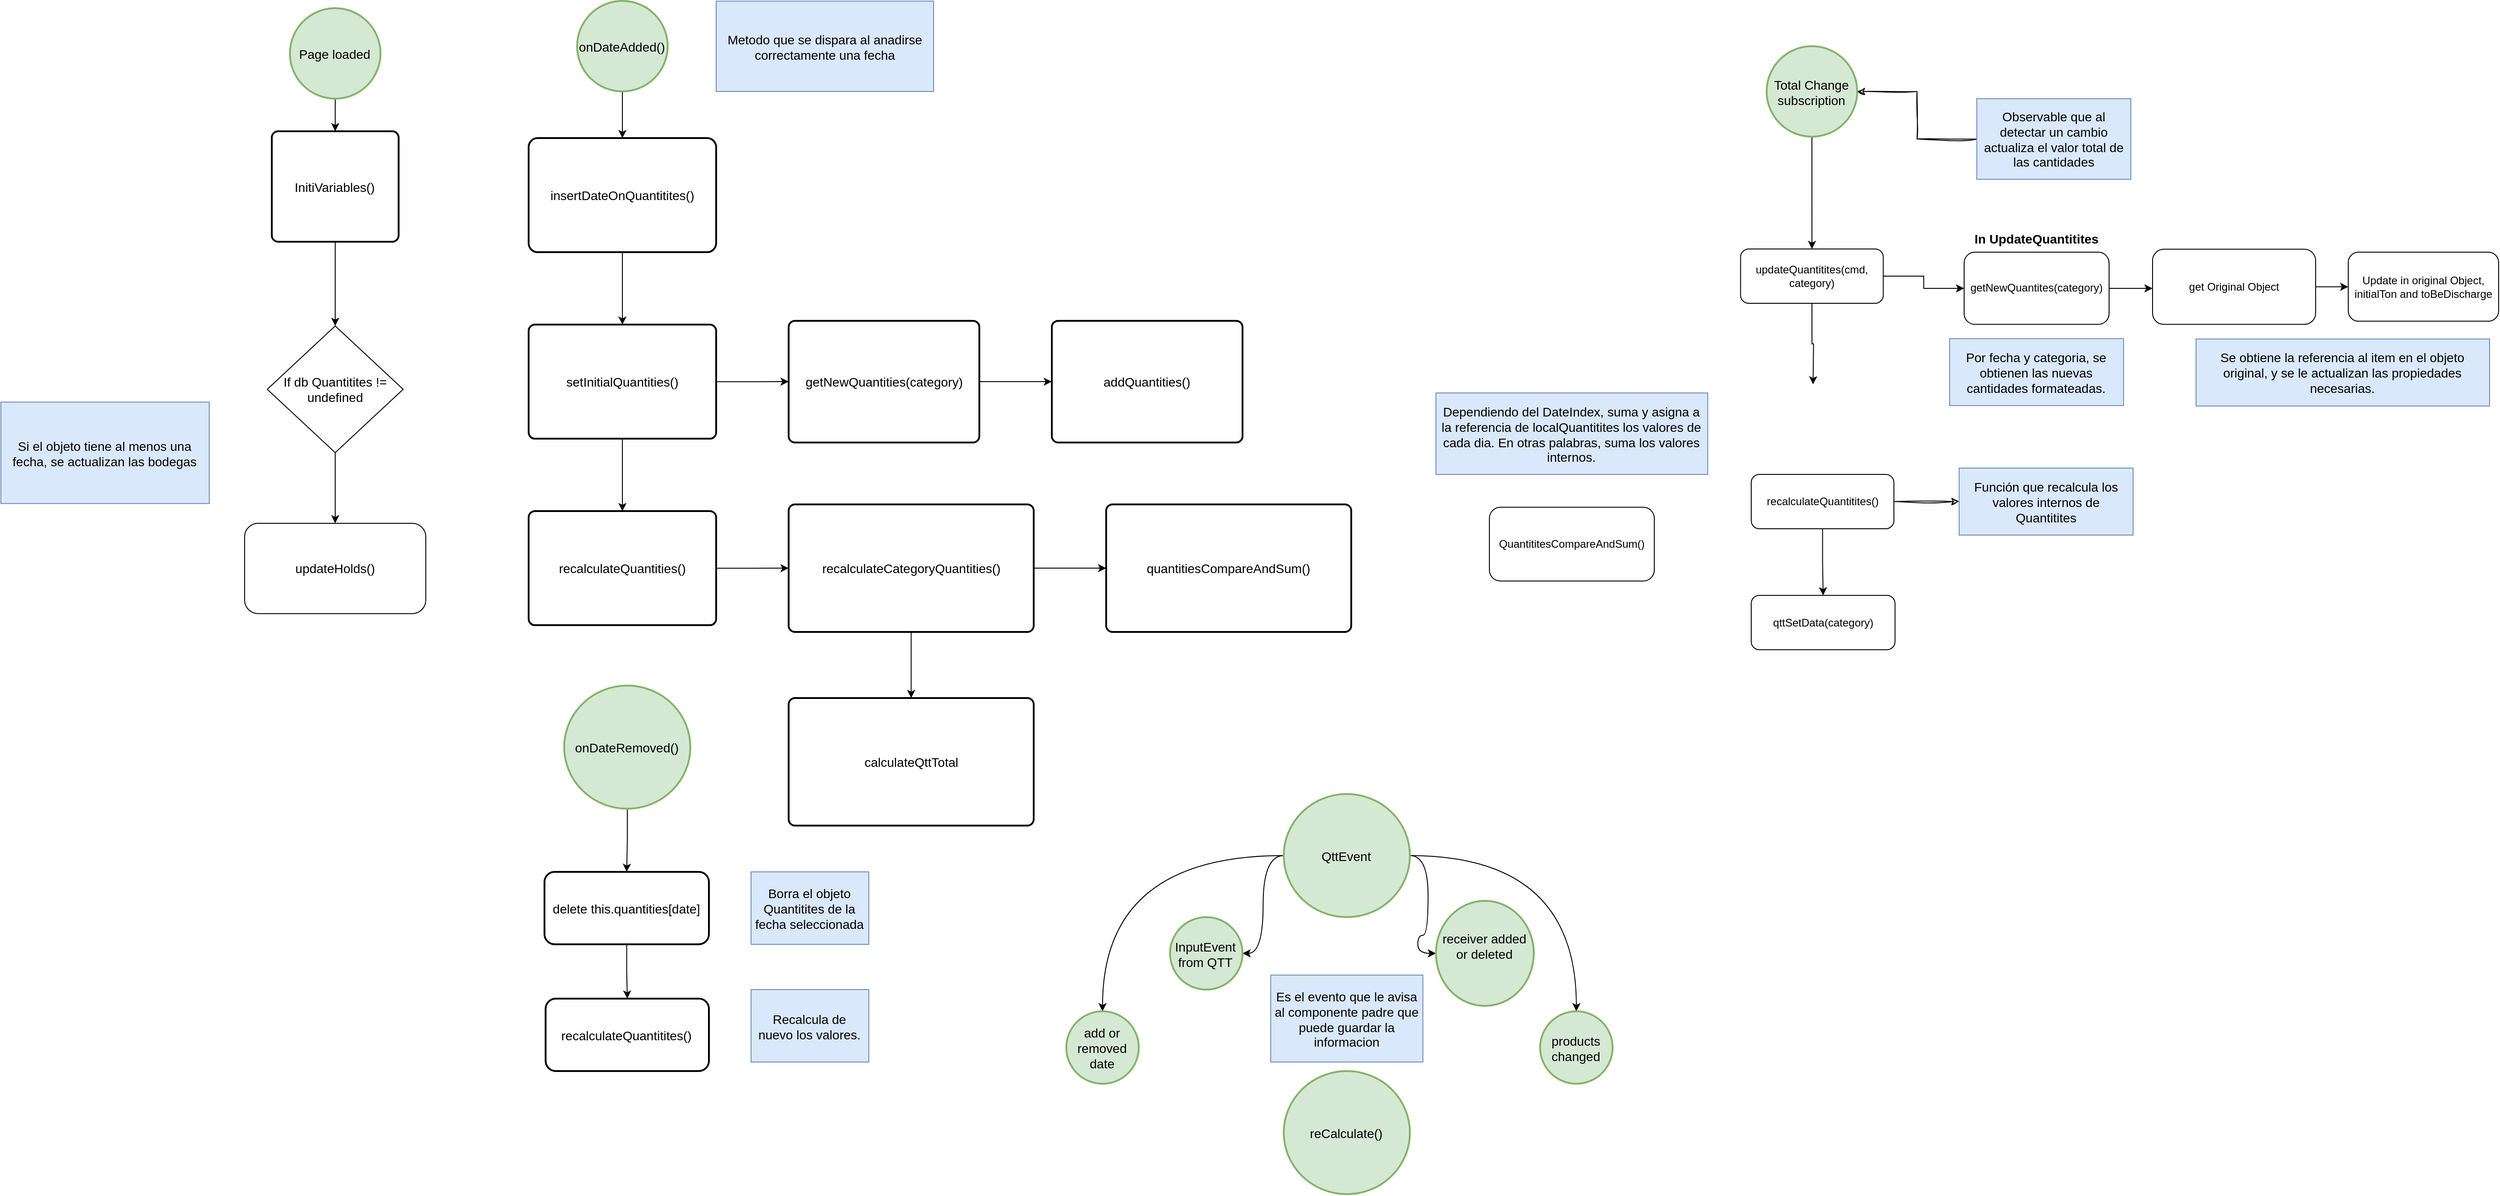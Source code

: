 <mxfile version="24.0.2" type="github">
  <diagram name="Página-1" id="ArsEkwuGPQtcpOPG1bf9">
    <mxGraphModel dx="1798" dy="1722" grid="1" gridSize="12" guides="1" tooltips="1" connect="1" arrows="1" fold="1" page="1" pageScale="1" pageWidth="850" pageHeight="1100" math="0" shadow="0">
      <root>
        <mxCell id="0" />
        <mxCell id="1" parent="0" />
        <mxCell id="bBKTdJ-3Wv-lQ62cRmP5-36" value="" style="edgeStyle=orthogonalEdgeStyle;rounded=0;orthogonalLoop=1;jettySize=auto;fontFamily=Helvetica;fontStyle=0;fontSize=14;labelPosition=center;verticalLabelPosition=middle;align=center;verticalAlign=middle;fontColor=default;labelBackgroundColor=none;labelBorderColor=none;html=1;spacingTop=1;spacing=6;spacingLeft=-1;spacingBottom=0;spacingRight=0;" parent="1" source="bBKTdJ-3Wv-lQ62cRmP5-34" target="bBKTdJ-3Wv-lQ62cRmP5-37" edge="1">
          <mxGeometry relative="1" as="geometry">
            <mxPoint x="110" y="238" as="targetPoint" />
          </mxGeometry>
        </mxCell>
        <mxCell id="bBKTdJ-3Wv-lQ62cRmP5-34" value="Page loaded" style="strokeWidth=2;shape=mxgraph.flowchart.start_2;fontFamily=Helvetica;fontStyle=0;fontSize=14;labelPosition=center;verticalLabelPosition=middle;align=center;verticalAlign=middle;labelBackgroundColor=none;labelBorderColor=none;whiteSpace=wrap;html=1;spacingTop=1;spacing=6;spacingLeft=-1;spacingBottom=0;spacingRight=0;fillColor=#d5e8d4;strokeColor=#82b366;" parent="1" vertex="1">
          <mxGeometry x="-185" y="8" width="100" height="100" as="geometry" />
        </mxCell>
        <mxCell id="fTC0BpnXRnAI57Eslmp5-23" style="edgeStyle=orthogonalEdgeStyle;rounded=1;orthogonalLoop=1;jettySize=auto;html=1;curved=0;fontSize=14;labelBackgroundColor=none;fontColor=default;entryX=0.5;entryY=0;entryDx=0;entryDy=0;" parent="1" source="bBKTdJ-3Wv-lQ62cRmP5-37" target="fTC0BpnXRnAI57Eslmp5-29" edge="1">
          <mxGeometry relative="1" as="geometry">
            <mxPoint x="-135" y="348" as="targetPoint" />
          </mxGeometry>
        </mxCell>
        <mxCell id="bBKTdJ-3Wv-lQ62cRmP5-37" value="InitiVariables()" style="rounded=1;absoluteArcSize=1;arcSize=14;strokeWidth=2;fontFamily=Helvetica;fontStyle=0;fontSize=14;labelPosition=center;verticalLabelPosition=middle;align=center;verticalAlign=middle;labelBackgroundColor=none;labelBorderColor=none;whiteSpace=wrap;html=1;spacingTop=1;spacing=6;spacingLeft=-1;spacingBottom=0;spacingRight=0;" parent="1" vertex="1">
          <mxGeometry x="-205" y="144" width="140" height="122" as="geometry" />
        </mxCell>
        <mxCell id="bq8LEgKxLqANam9HF60t-1" style="edgeStyle=orthogonalEdgeStyle;rounded=0;orthogonalLoop=1;jettySize=auto;html=1;" parent="1" source="fTC0BpnXRnAI57Eslmp5-29" target="Lu1Ilyan7PfIw8aCQK2B-1" edge="1">
          <mxGeometry relative="1" as="geometry" />
        </mxCell>
        <mxCell id="fTC0BpnXRnAI57Eslmp5-29" value="If db Quantitites != undefined" style="rhombus;whiteSpace=wrap;html=1;fontSize=14;labelBackgroundColor=none;" parent="1" vertex="1">
          <mxGeometry x="-210" y="359" width="150" height="140" as="geometry" />
        </mxCell>
        <mxCell id="fTC0BpnXRnAI57Eslmp5-59" value="QuantititesCompareAndSum()" style="rounded=1;whiteSpace=wrap;html=1;labelBackgroundColor=none;" parent="1" vertex="1">
          <mxGeometry x="1139" y="559.25" width="182" height="81.5" as="geometry" />
        </mxCell>
        <mxCell id="fTC0BpnXRnAI57Eslmp5-69" value="Dependiendo del DateIndex, suma y asigna a la referencia de localQuantitites los valores de cada dia. En otras palabras, suma los valores internos." style="rounded=0;fontFamily=Helvetica;fontStyle=0;fontSize=14;labelPosition=center;verticalLabelPosition=middle;align=center;verticalAlign=middle;labelBackgroundColor=none;labelBorderColor=none;whiteSpace=wrap;html=1;spacingTop=1;spacing=6;spacingLeft=-1;spacingBottom=0;spacingRight=0;fillColor=#dae8fc;strokeColor=#6c8ebf;" parent="1" vertex="1">
          <mxGeometry x="1080" y="433" width="300" height="90" as="geometry" />
        </mxCell>
        <mxCell id="Lu1Ilyan7PfIw8aCQK2B-1" value="updateHolds()" style="rounded=1;whiteSpace=wrap;html=1;fontSize=14;labelBackgroundColor=none;" parent="1" vertex="1">
          <mxGeometry x="-235" y="577" width="200" height="99.75" as="geometry" />
        </mxCell>
        <mxCell id="Lu1Ilyan7PfIw8aCQK2B-3" value="Si el objeto tiene al menos una fecha, se actualizan las bodegas" style="rounded=0;fontFamily=Helvetica;fontStyle=0;fontSize=14;labelPosition=center;verticalLabelPosition=middle;align=center;verticalAlign=middle;labelBackgroundColor=none;labelBorderColor=none;whiteSpace=wrap;html=1;spacingTop=1;spacing=6;spacingLeft=-1;spacingBottom=0;spacingRight=0;fillColor=#dae8fc;strokeColor=#6c8ebf;" parent="1" vertex="1">
          <mxGeometry x="-504" y="443.13" width="230" height="112" as="geometry" />
        </mxCell>
        <mxCell id="Lu1Ilyan7PfIw8aCQK2B-109" style="edgeStyle=orthogonalEdgeStyle;rounded=0;hachureGap=4;orthogonalLoop=1;jettySize=auto;html=1;fontFamily=Architects Daughter;fontSource=https%3A%2F%2Ffonts.googleapis.com%2Fcss%3Ffamily%3DArchitects%2BDaughter;fontSize=16;labelBackgroundColor=none;fontColor=default;" parent="1" source="Lu1Ilyan7PfIw8aCQK2B-13" target="Lu1Ilyan7PfIw8aCQK2B-45" edge="1">
          <mxGeometry relative="1" as="geometry" />
        </mxCell>
        <mxCell id="ujnuBUPUlpCLzlVTdIZH-2" value="" style="edgeStyle=orthogonalEdgeStyle;rounded=0;orthogonalLoop=1;jettySize=auto;html=1;" parent="1" source="Lu1Ilyan7PfIw8aCQK2B-13" edge="1">
          <mxGeometry relative="1" as="geometry">
            <mxPoint x="1496.25" y="423.56" as="targetPoint" />
          </mxGeometry>
        </mxCell>
        <mxCell id="Lu1Ilyan7PfIw8aCQK2B-13" value="updateQuantitites(cmd, category)" style="rounded=1;whiteSpace=wrap;html=1;labelBackgroundColor=none;" parent="1" vertex="1">
          <mxGeometry x="1416.25" y="274" width="157.5" height="60" as="geometry" />
        </mxCell>
        <mxCell id="Lu1Ilyan7PfIw8aCQK2B-108" style="edgeStyle=orthogonalEdgeStyle;rounded=0;hachureGap=4;orthogonalLoop=1;jettySize=auto;html=1;fontFamily=Architects Daughter;fontSource=https%3A%2F%2Ffonts.googleapis.com%2Fcss%3Ffamily%3DArchitects%2BDaughter;fontSize=16;labelBackgroundColor=none;fontColor=default;" parent="1" source="Lu1Ilyan7PfIw8aCQK2B-29" target="Lu1Ilyan7PfIw8aCQK2B-13" edge="1">
          <mxGeometry relative="1" as="geometry" />
        </mxCell>
        <mxCell id="Lu1Ilyan7PfIw8aCQK2B-29" value="Total Change subscription" style="strokeWidth=2;shape=mxgraph.flowchart.start_2;fontFamily=Helvetica;fontStyle=0;fontSize=14;labelPosition=center;verticalLabelPosition=middle;align=center;verticalAlign=middle;labelBackgroundColor=none;labelBorderColor=none;whiteSpace=wrap;html=1;spacingTop=1;spacing=6;spacingLeft=-1;spacingBottom=0;spacingRight=0;fillColor=#d5e8d4;strokeColor=#82b366;" parent="1" vertex="1">
          <mxGeometry x="1445" y="50" width="100" height="100" as="geometry" />
        </mxCell>
        <mxCell id="i4LuS2lBlb5Qrs457-CX-2" value="" style="edgeStyle=orthogonalEdgeStyle;rounded=0;sketch=1;hachureGap=4;jiggle=2;curveFitting=1;orthogonalLoop=1;jettySize=auto;html=1;fontFamily=Architects Daughter;fontSource=https%3A%2F%2Ffonts.googleapis.com%2Fcss%3Ffamily%3DArchitects%2BDaughter;fontSize=16;" parent="1" source="Lu1Ilyan7PfIw8aCQK2B-32" target="Lu1Ilyan7PfIw8aCQK2B-29" edge="1">
          <mxGeometry relative="1" as="geometry" />
        </mxCell>
        <mxCell id="Lu1Ilyan7PfIw8aCQK2B-32" value="&lt;font style=&quot;font-size: 14px;&quot;&gt;Observable que al detectar un cambio actualiza el valor total de las cantidades&lt;/font&gt;" style="rounded=0;whiteSpace=wrap;html=1;fontSize=14;labelBackgroundColor=none;fillColor=#dae8fc;strokeColor=#6c8ebf;" parent="1" vertex="1">
          <mxGeometry x="1677" y="108" width="170" height="89" as="geometry" />
        </mxCell>
        <mxCell id="Lu1Ilyan7PfIw8aCQK2B-102" value="" style="edgeStyle=orthogonalEdgeStyle;rounded=0;hachureGap=4;orthogonalLoop=1;jettySize=auto;html=1;fontFamily=Architects Daughter;fontSource=https%3A%2F%2Ffonts.googleapis.com%2Fcss%3Ffamily%3DArchitects%2BDaughter;fontSize=16;labelBackgroundColor=none;fontColor=default;" parent="1" source="Lu1Ilyan7PfIw8aCQK2B-45" target="Lu1Ilyan7PfIw8aCQK2B-70" edge="1">
          <mxGeometry relative="1" as="geometry">
            <Array as="points">
              <mxPoint x="1859" y="317.44" />
              <mxPoint x="1859" y="317.44" />
            </Array>
          </mxGeometry>
        </mxCell>
        <mxCell id="Lu1Ilyan7PfIw8aCQK2B-45" value="getNewQuantites(category)" style="rounded=1;whiteSpace=wrap;html=1;labelBackgroundColor=none;" parent="1" vertex="1">
          <mxGeometry x="1663" y="277.56" width="160" height="79.75" as="geometry" />
        </mxCell>
        <mxCell id="Lu1Ilyan7PfIw8aCQK2B-48" value="Por fecha y categoria, se obtienen las nuevas cantidades formateadas." style="rounded=0;fontFamily=Helvetica;fontStyle=0;fontSize=14;labelPosition=center;verticalLabelPosition=middle;align=center;verticalAlign=middle;labelBackgroundColor=none;labelBorderColor=none;whiteSpace=wrap;html=1;spacingTop=1;spacing=6;spacingLeft=-1;spacingBottom=0;spacingRight=0;fillColor=#dae8fc;strokeColor=#6c8ebf;" parent="1" vertex="1">
          <mxGeometry x="1647" y="373" width="192" height="74" as="geometry" />
        </mxCell>
        <mxCell id="Lu1Ilyan7PfIw8aCQK2B-58" value="" style="edgeStyle=orthogonalEdgeStyle;rounded=0;orthogonalLoop=1;jettySize=auto;html=1;labelBackgroundColor=none;fontColor=default;" parent="1" source="Lu1Ilyan7PfIw8aCQK2B-54" target="Lu1Ilyan7PfIw8aCQK2B-57" edge="1">
          <mxGeometry relative="1" as="geometry" />
        </mxCell>
        <mxCell id="Lu1Ilyan7PfIw8aCQK2B-54" value="onDateRemoved()" style="strokeWidth=2;shape=mxgraph.flowchart.start_2;fontFamily=Helvetica;fontStyle=0;fontSize=14;labelPosition=center;verticalLabelPosition=middle;align=center;verticalAlign=middle;labelBackgroundColor=none;labelBorderColor=none;whiteSpace=wrap;html=1;spacingTop=1;spacing=6;spacingLeft=-1;spacingBottom=0;spacingRight=0;fillColor=#d5e8d4;strokeColor=#82b366;" parent="1" vertex="1">
          <mxGeometry x="117.75" y="756.26" width="139.25" height="136" as="geometry" />
        </mxCell>
        <mxCell id="Lu1Ilyan7PfIw8aCQK2B-60" value="" style="edgeStyle=orthogonalEdgeStyle;rounded=0;orthogonalLoop=1;jettySize=auto;html=1;labelBackgroundColor=none;fontColor=default;" parent="1" source="Lu1Ilyan7PfIw8aCQK2B-57" target="Lu1Ilyan7PfIw8aCQK2B-59" edge="1">
          <mxGeometry relative="1" as="geometry" />
        </mxCell>
        <mxCell id="Lu1Ilyan7PfIw8aCQK2B-57" value="delete this.quantities[date]" style="whiteSpace=wrap;html=1;fontSize=14;rounded=1;arcSize=14;strokeWidth=2;fontStyle=0;labelBackgroundColor=none;labelBorderColor=none;spacingTop=1;spacing=6;spacingLeft=-1;spacingBottom=0;spacingRight=0;" parent="1" vertex="1">
          <mxGeometry x="96" y="962" width="181.5" height="80" as="geometry" />
        </mxCell>
        <mxCell id="Lu1Ilyan7PfIw8aCQK2B-59" value="recalculateQuantitites()" style="whiteSpace=wrap;html=1;fontSize=14;rounded=1;arcSize=14;strokeWidth=2;fontStyle=0;labelBackgroundColor=none;labelBorderColor=none;spacingTop=1;spacing=6;spacingLeft=-1;spacingBottom=0;spacingRight=0;" parent="1" vertex="1">
          <mxGeometry x="97.25" y="1102" width="180.25" height="80" as="geometry" />
        </mxCell>
        <mxCell id="Lu1Ilyan7PfIw8aCQK2B-61" value="Borra el objeto Quantitites de la fecha seleccionada" style="rounded=0;fontFamily=Helvetica;fontStyle=0;fontSize=14;labelPosition=center;verticalLabelPosition=middle;align=center;verticalAlign=middle;labelBackgroundColor=none;labelBorderColor=none;whiteSpace=wrap;html=1;spacingTop=1;spacing=6;spacingLeft=-1;spacingBottom=0;spacingRight=0;fillColor=#dae8fc;strokeColor=#6c8ebf;" parent="1" vertex="1">
          <mxGeometry x="324" y="962" width="130" height="80" as="geometry" />
        </mxCell>
        <mxCell id="Lu1Ilyan7PfIw8aCQK2B-62" value="Recalcula de nuevo los valores." style="rounded=0;fontFamily=Helvetica;fontStyle=0;fontSize=14;labelPosition=center;verticalLabelPosition=middle;align=center;verticalAlign=middle;labelBackgroundColor=none;labelBorderColor=none;whiteSpace=wrap;html=1;spacingTop=1;spacing=6;spacingLeft=-1;spacingBottom=0;spacingRight=0;fillColor=#dae8fc;strokeColor=#6c8ebf;" parent="1" vertex="1">
          <mxGeometry x="324" y="1092" width="130" height="80" as="geometry" />
        </mxCell>
        <mxCell id="Lu1Ilyan7PfIw8aCQK2B-67" value="In UpdateQuantitites" style="text;html=1;strokeColor=none;fillColor=none;align=center;verticalAlign=middle;whiteSpace=wrap;rounded=1;fontStyle=1;fontSize=14;labelBackgroundColor=none;" parent="1" vertex="1">
          <mxGeometry x="1673" y="247.56" width="140" height="30" as="geometry" />
        </mxCell>
        <mxCell id="Lu1Ilyan7PfIw8aCQK2B-81" value="" style="edgeStyle=orthogonalEdgeStyle;rounded=0;orthogonalLoop=1;jettySize=auto;html=1;labelBackgroundColor=none;fontColor=default;" parent="1" source="Lu1Ilyan7PfIw8aCQK2B-70" target="Lu1Ilyan7PfIw8aCQK2B-79" edge="1">
          <mxGeometry relative="1" as="geometry" />
        </mxCell>
        <mxCell id="Lu1Ilyan7PfIw8aCQK2B-70" value="get Original Object" style="whiteSpace=wrap;html=1;rounded=1;labelBackgroundColor=none;" parent="1" vertex="1">
          <mxGeometry x="1871" y="274.31" width="180" height="83" as="geometry" />
        </mxCell>
        <mxCell id="Lu1Ilyan7PfIw8aCQK2B-72" value="Se obtiene la referencia al item en el objeto original, y se le actualizan las propiedades necesarias." style="rounded=0;fontFamily=Helvetica;fontStyle=0;fontSize=14;labelPosition=center;verticalLabelPosition=middle;align=center;verticalAlign=middle;labelBackgroundColor=none;labelBorderColor=none;whiteSpace=wrap;html=1;spacingTop=1;spacing=6;spacingLeft=-1;spacingBottom=0;spacingRight=0;fillColor=#dae8fc;strokeColor=#6c8ebf;" parent="1" vertex="1">
          <mxGeometry x="1919" y="373.44" width="324" height="74" as="geometry" />
        </mxCell>
        <mxCell id="Lu1Ilyan7PfIw8aCQK2B-79" value="Update in original Object, initialTon and toBeDischarge" style="whiteSpace=wrap;html=1;rounded=1;labelBackgroundColor=none;" parent="1" vertex="1">
          <mxGeometry x="2087" y="277.56" width="166" height="76.25" as="geometry" />
        </mxCell>
        <mxCell id="Lu1Ilyan7PfIw8aCQK2B-113" value="qttSetData(category)" style="rounded=1;whiteSpace=wrap;html=1;labelBackgroundColor=none;" parent="1" vertex="1">
          <mxGeometry x="1428" y="656.62" width="158.75" height="60" as="geometry" />
        </mxCell>
        <mxCell id="Lu1Ilyan7PfIw8aCQK2B-121" value="" style="edgeStyle=orthogonalEdgeStyle;rounded=0;hachureGap=4;orthogonalLoop=1;jettySize=auto;html=1;fontFamily=Architects Daughter;fontSource=https%3A%2F%2Ffonts.googleapis.com%2Fcss%3Ffamily%3DArchitects%2BDaughter;fontSize=16;fontColor=#5AA9E6;" parent="1" source="Lu1Ilyan7PfIw8aCQK2B-119" target="Lu1Ilyan7PfIw8aCQK2B-113" edge="1">
          <mxGeometry relative="1" as="geometry" />
        </mxCell>
        <mxCell id="i4LuS2lBlb5Qrs457-CX-13" value="" style="edgeStyle=orthogonalEdgeStyle;rounded=0;sketch=1;hachureGap=4;jiggle=2;curveFitting=1;orthogonalLoop=1;jettySize=auto;html=1;fontFamily=Architects Daughter;fontSource=https%3A%2F%2Ffonts.googleapis.com%2Fcss%3Ffamily%3DArchitects%2BDaughter;fontSize=16;" parent="1" source="Lu1Ilyan7PfIw8aCQK2B-119" target="i4LuS2lBlb5Qrs457-CX-12" edge="1">
          <mxGeometry relative="1" as="geometry" />
        </mxCell>
        <mxCell id="Lu1Ilyan7PfIw8aCQK2B-119" value="recalculateQuantitites()" style="rounded=1;whiteSpace=wrap;html=1;labelBackgroundColor=none;" parent="1" vertex="1">
          <mxGeometry x="1428" y="523" width="157.5" height="60" as="geometry" />
        </mxCell>
        <mxCell id="i4LuS2lBlb5Qrs457-CX-12" value="Función que recalcula los valores internos de Quantitites" style="rounded=0;fontFamily=Helvetica;fontStyle=0;fontSize=14;labelPosition=center;verticalLabelPosition=middle;align=center;verticalAlign=middle;labelBackgroundColor=none;labelBorderColor=none;whiteSpace=wrap;html=1;spacingTop=1;spacing=6;spacingLeft=-1;spacingBottom=0;spacingRight=0;fillColor=#dae8fc;strokeColor=#6c8ebf;" parent="1" vertex="1">
          <mxGeometry x="1657.5" y="516" width="192" height="74" as="geometry" />
        </mxCell>
        <mxCell id="bq8LEgKxLqANam9HF60t-5" value="" style="edgeStyle=orthogonalEdgeStyle;rounded=0;orthogonalLoop=1;jettySize=auto;html=1;" parent="1" source="bq8LEgKxLqANam9HF60t-2" target="bq8LEgKxLqANam9HF60t-3" edge="1">
          <mxGeometry relative="1" as="geometry" />
        </mxCell>
        <mxCell id="bq8LEgKxLqANam9HF60t-2" value="onDateAdded()" style="strokeWidth=2;shape=mxgraph.flowchart.start_2;fontFamily=Helvetica;fontStyle=0;fontSize=14;labelPosition=center;verticalLabelPosition=middle;align=center;verticalAlign=middle;labelBackgroundColor=none;labelBorderColor=none;whiteSpace=wrap;html=1;spacingTop=1;spacing=6;spacingLeft=-1;spacingBottom=0;spacingRight=0;fillColor=#d5e8d4;strokeColor=#82b366;" parent="1" vertex="1">
          <mxGeometry x="132" width="100" height="100" as="geometry" />
        </mxCell>
        <mxCell id="bq8LEgKxLqANam9HF60t-7" value="" style="edgeStyle=orthogonalEdgeStyle;rounded=0;orthogonalLoop=1;jettySize=auto;html=1;" parent="1" source="bq8LEgKxLqANam9HF60t-3" target="bq8LEgKxLqANam9HF60t-6" edge="1">
          <mxGeometry relative="1" as="geometry" />
        </mxCell>
        <mxCell id="bq8LEgKxLqANam9HF60t-3" value="insertDateOnQuantitites()" style="rounded=1;absoluteArcSize=1;arcSize=20;strokeWidth=2;fontFamily=Helvetica;fontStyle=0;fontSize=14;labelPosition=center;verticalLabelPosition=middle;align=center;verticalAlign=middle;labelBackgroundColor=none;labelBorderColor=none;whiteSpace=wrap;html=1;spacingTop=1;spacing=6;spacingLeft=-1;spacingBottom=0;spacingRight=0;" parent="1" vertex="1">
          <mxGeometry x="78.5" y="151.56" width="207" height="126" as="geometry" />
        </mxCell>
        <mxCell id="bq8LEgKxLqANam9HF60t-4" value="Metodo que se dispara al anadirse correctamente una fecha" style="rounded=0;fontFamily=Helvetica;fontStyle=0;fontSize=14;labelPosition=center;verticalLabelPosition=middle;align=center;verticalAlign=middle;labelBackgroundColor=none;labelBorderColor=none;whiteSpace=wrap;html=1;spacingTop=1;spacing=6;spacingLeft=-1;spacingBottom=0;spacingRight=0;fillColor=#dae8fc;strokeColor=#6c8ebf;" parent="1" vertex="1">
          <mxGeometry x="285.5" y="0.25" width="240" height="99.75" as="geometry" />
        </mxCell>
        <mxCell id="bq8LEgKxLqANam9HF60t-9" value="" style="edgeStyle=orthogonalEdgeStyle;rounded=0;orthogonalLoop=1;jettySize=auto;html=1;" parent="1" source="bq8LEgKxLqANam9HF60t-6" target="bq8LEgKxLqANam9HF60t-8" edge="1">
          <mxGeometry relative="1" as="geometry" />
        </mxCell>
        <mxCell id="bq8LEgKxLqANam9HF60t-11" value="" style="edgeStyle=orthogonalEdgeStyle;rounded=0;orthogonalLoop=1;jettySize=auto;html=1;" parent="1" source="bq8LEgKxLqANam9HF60t-6" target="bq8LEgKxLqANam9HF60t-10" edge="1">
          <mxGeometry relative="1" as="geometry" />
        </mxCell>
        <mxCell id="bq8LEgKxLqANam9HF60t-6" value="setInitialQuantities()" style="rounded=1;absoluteArcSize=1;arcSize=14;strokeWidth=2;fontFamily=Helvetica;fontStyle=0;fontSize=14;labelPosition=center;verticalLabelPosition=middle;align=center;verticalAlign=middle;labelBackgroundColor=none;labelBorderColor=none;whiteSpace=wrap;html=1;spacingTop=1;spacing=6;spacingLeft=-1;spacingBottom=0;spacingRight=0;" parent="1" vertex="1">
          <mxGeometry x="78.5" y="357.56" width="207" height="126" as="geometry" />
        </mxCell>
        <mxCell id="bq8LEgKxLqANam9HF60t-22" value="" style="edgeStyle=orthogonalEdgeStyle;rounded=0;orthogonalLoop=1;jettySize=auto;html=1;" parent="1" source="bq8LEgKxLqANam9HF60t-8" target="bq8LEgKxLqANam9HF60t-14" edge="1">
          <mxGeometry relative="1" as="geometry" />
        </mxCell>
        <mxCell id="bq8LEgKxLqANam9HF60t-8" value="recalculateQuantities()" style="rounded=1;absoluteArcSize=1;arcSize=14;strokeWidth=2;fontFamily=Helvetica;fontStyle=0;fontSize=14;labelPosition=center;verticalLabelPosition=middle;align=center;verticalAlign=middle;labelBackgroundColor=none;labelBorderColor=none;whiteSpace=wrap;html=1;spacingTop=1;spacing=6;spacingLeft=-1;spacingBottom=0;spacingRight=0;" parent="1" vertex="1">
          <mxGeometry x="78.5" y="563.56" width="207" height="126" as="geometry" />
        </mxCell>
        <mxCell id="bq8LEgKxLqANam9HF60t-13" value="" style="edgeStyle=orthogonalEdgeStyle;rounded=0;orthogonalLoop=1;jettySize=auto;html=1;" parent="1" source="bq8LEgKxLqANam9HF60t-10" target="bq8LEgKxLqANam9HF60t-12" edge="1">
          <mxGeometry relative="1" as="geometry" />
        </mxCell>
        <mxCell id="bq8LEgKxLqANam9HF60t-10" value="getNewQuantities(category)" style="rounded=1;absoluteArcSize=1;arcSize=14;strokeWidth=2;fontFamily=Helvetica;fontStyle=0;fontSize=14;labelPosition=center;verticalLabelPosition=middle;align=center;verticalAlign=middle;labelBackgroundColor=none;labelBorderColor=none;whiteSpace=wrap;html=1;spacingTop=1;spacing=6;spacingLeft=-1;spacingBottom=0;spacingRight=0;" parent="1" vertex="1">
          <mxGeometry x="365.5" y="353.34" width="210.5" height="134.44" as="geometry" />
        </mxCell>
        <mxCell id="bq8LEgKxLqANam9HF60t-12" value="addQuantities()" style="rounded=1;absoluteArcSize=1;arcSize=14;strokeWidth=2;fontFamily=Helvetica;fontStyle=0;fontSize=14;labelPosition=center;verticalLabelPosition=middle;align=center;verticalAlign=middle;labelBackgroundColor=none;labelBorderColor=none;whiteSpace=wrap;html=1;spacingTop=1;spacing=6;spacingLeft=-1;spacingBottom=0;spacingRight=0;" parent="1" vertex="1">
          <mxGeometry x="656" y="353.34" width="210.5" height="134.44" as="geometry" />
        </mxCell>
        <mxCell id="bq8LEgKxLqANam9HF60t-18" value="" style="edgeStyle=orthogonalEdgeStyle;rounded=0;orthogonalLoop=1;jettySize=auto;html=1;" parent="1" source="bq8LEgKxLqANam9HF60t-14" target="bq8LEgKxLqANam9HF60t-17" edge="1">
          <mxGeometry relative="1" as="geometry" />
        </mxCell>
        <mxCell id="bq8LEgKxLqANam9HF60t-24" value="" style="edgeStyle=orthogonalEdgeStyle;rounded=0;orthogonalLoop=1;jettySize=auto;html=1;" parent="1" source="bq8LEgKxLqANam9HF60t-14" target="bq8LEgKxLqANam9HF60t-23" edge="1">
          <mxGeometry relative="1" as="geometry" />
        </mxCell>
        <mxCell id="bq8LEgKxLqANam9HF60t-14" value="recalculateCategoryQuantities()" style="rounded=1;absoluteArcSize=1;arcSize=14;strokeWidth=2;fontFamily=Helvetica;fontStyle=0;fontSize=14;labelPosition=center;verticalLabelPosition=middle;align=center;verticalAlign=middle;labelBackgroundColor=none;labelBorderColor=none;whiteSpace=wrap;html=1;spacingTop=1;spacing=6;spacingLeft=-1;spacingBottom=0;spacingRight=0;" parent="1" vertex="1">
          <mxGeometry x="365.5" y="556.12" width="270.5" height="140.87" as="geometry" />
        </mxCell>
        <mxCell id="bq8LEgKxLqANam9HF60t-17" value="calculateQttTotal" style="rounded=1;absoluteArcSize=1;arcSize=14;strokeWidth=2;fontFamily=Helvetica;fontStyle=0;fontSize=14;labelPosition=center;verticalLabelPosition=middle;align=center;verticalAlign=middle;labelBackgroundColor=none;labelBorderColor=none;whiteSpace=wrap;html=1;spacingTop=1;spacing=6;spacingLeft=-1;spacingBottom=0;spacingRight=0;" parent="1" vertex="1">
          <mxGeometry x="365.5" y="770" width="270.5" height="140.87" as="geometry" />
        </mxCell>
        <mxCell id="bq8LEgKxLqANam9HF60t-23" value="quantitiesCompareAndSum()" style="rounded=1;absoluteArcSize=1;arcSize=14;strokeWidth=2;fontFamily=Helvetica;fontStyle=0;fontSize=14;labelPosition=center;verticalLabelPosition=middle;align=center;verticalAlign=middle;labelBackgroundColor=none;labelBorderColor=none;whiteSpace=wrap;html=1;spacingTop=1;spacing=6;spacingLeft=-1;spacingBottom=0;spacingRight=0;" parent="1" vertex="1">
          <mxGeometry x="716" y="556.12" width="270.5" height="140.87" as="geometry" />
        </mxCell>
        <mxCell id="JVJQcq5cU0ZGzCqUfjTK-3" value="" style="edgeStyle=orthogonalEdgeStyle;rounded=1;orthogonalLoop=1;jettySize=auto;html=1;curved=1;strokeColor=default;" edge="1" parent="1" source="JVJQcq5cU0ZGzCqUfjTK-1" target="JVJQcq5cU0ZGzCqUfjTK-2">
          <mxGeometry relative="1" as="geometry" />
        </mxCell>
        <mxCell id="JVJQcq5cU0ZGzCqUfjTK-8" style="edgeStyle=orthogonalEdgeStyle;rounded=0;orthogonalLoop=1;jettySize=auto;html=1;curved=1;" edge="1" parent="1" source="JVJQcq5cU0ZGzCqUfjTK-1" target="JVJQcq5cU0ZGzCqUfjTK-4">
          <mxGeometry relative="1" as="geometry" />
        </mxCell>
        <mxCell id="JVJQcq5cU0ZGzCqUfjTK-9" style="edgeStyle=orthogonalEdgeStyle;rounded=0;orthogonalLoop=1;jettySize=auto;html=1;curved=1;" edge="1" parent="1" source="JVJQcq5cU0ZGzCqUfjTK-1" target="JVJQcq5cU0ZGzCqUfjTK-5">
          <mxGeometry relative="1" as="geometry" />
        </mxCell>
        <mxCell id="JVJQcq5cU0ZGzCqUfjTK-10" style="edgeStyle=orthogonalEdgeStyle;rounded=0;orthogonalLoop=1;jettySize=auto;html=1;curved=1;" edge="1" parent="1" source="JVJQcq5cU0ZGzCqUfjTK-1" target="JVJQcq5cU0ZGzCqUfjTK-7">
          <mxGeometry relative="1" as="geometry" />
        </mxCell>
        <mxCell id="JVJQcq5cU0ZGzCqUfjTK-1" value="QttEvent" style="strokeWidth=2;shape=mxgraph.flowchart.start_2;fontFamily=Helvetica;fontStyle=0;fontSize=14;labelPosition=center;verticalLabelPosition=middle;align=center;verticalAlign=middle;labelBackgroundColor=none;labelBorderColor=none;whiteSpace=wrap;html=1;spacingTop=1;spacing=6;spacingLeft=-1;spacingBottom=0;spacingRight=0;fillColor=#d5e8d4;strokeColor=#82b366;" vertex="1" parent="1">
          <mxGeometry x="912" y="876" width="139.25" height="136" as="geometry" />
        </mxCell>
        <mxCell id="JVJQcq5cU0ZGzCqUfjTK-2" value="add or removed date" style="ellipse;whiteSpace=wrap;html=1;fontSize=14;fillColor=#d5e8d4;strokeColor=#82b366;strokeWidth=2;fontStyle=0;labelBackgroundColor=none;labelBorderColor=none;spacingTop=1;spacing=6;spacingLeft=-1;spacingBottom=0;spacingRight=0;" vertex="1" parent="1">
          <mxGeometry x="671.995" y="1116" width="80" height="80" as="geometry" />
        </mxCell>
        <mxCell id="JVJQcq5cU0ZGzCqUfjTK-4" value="&lt;div&gt;receiver added or deleted&lt;/div&gt;&lt;div&gt;&lt;br&gt;&lt;/div&gt;" style="ellipse;whiteSpace=wrap;html=1;fontSize=14;fillColor=#d5e8d4;strokeColor=#82b366;strokeWidth=2;fontStyle=0;labelBackgroundColor=none;labelBorderColor=none;spacingTop=1;spacing=6;spacingLeft=-1;spacingBottom=0;spacingRight=0;" vertex="1" parent="1">
          <mxGeometry x="1080" y="994" width="108" height="116" as="geometry" />
        </mxCell>
        <mxCell id="JVJQcq5cU0ZGzCqUfjTK-5" value="products changed" style="ellipse;whiteSpace=wrap;html=1;fontSize=14;fillColor=#d5e8d4;strokeColor=#82b366;strokeWidth=2;fontStyle=0;labelBackgroundColor=none;labelBorderColor=none;spacingTop=1;spacing=6;spacingLeft=-1;spacingBottom=0;spacingRight=0;" vertex="1" parent="1">
          <mxGeometry x="1195.005" y="1116" width="80" height="80" as="geometry" />
        </mxCell>
        <mxCell id="JVJQcq5cU0ZGzCqUfjTK-7" value="InputEvent from QTT" style="ellipse;whiteSpace=wrap;html=1;fontSize=14;fillColor=#d5e8d4;strokeColor=#82b366;strokeWidth=2;fontStyle=0;labelBackgroundColor=none;labelBorderColor=none;spacingTop=1;spacing=6;spacingLeft=-1;spacingBottom=0;spacingRight=0;" vertex="1" parent="1">
          <mxGeometry x="786.495" y="1012" width="80" height="80" as="geometry" />
        </mxCell>
        <mxCell id="JVJQcq5cU0ZGzCqUfjTK-12" value="reCalculate()" style="strokeWidth=2;shape=mxgraph.flowchart.start_2;fontFamily=Helvetica;fontStyle=0;fontSize=14;labelPosition=center;verticalLabelPosition=middle;align=center;verticalAlign=middle;labelBackgroundColor=none;labelBorderColor=none;whiteSpace=wrap;html=1;spacingTop=1;spacing=6;spacingLeft=-1;spacingBottom=0;spacingRight=0;fillColor=#d5e8d4;strokeColor=#82b366;" vertex="1" parent="1">
          <mxGeometry x="912" y="1182" width="139.25" height="136" as="geometry" />
        </mxCell>
        <mxCell id="JVJQcq5cU0ZGzCqUfjTK-17" value="Es el evento que le avisa al componente padre que puede guardar la informacion" style="rounded=0;fontFamily=Helvetica;fontStyle=0;fontSize=14;labelPosition=center;verticalLabelPosition=middle;align=center;verticalAlign=middle;labelBackgroundColor=none;labelBorderColor=none;whiteSpace=wrap;html=1;spacingTop=1;spacing=6;spacingLeft=-1;spacingBottom=0;spacingRight=0;fillColor=#dae8fc;strokeColor=#6c8ebf;" vertex="1" parent="1">
          <mxGeometry x="897.63" y="1076" width="168" height="96" as="geometry" />
        </mxCell>
      </root>
    </mxGraphModel>
  </diagram>
</mxfile>
